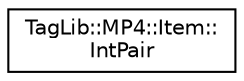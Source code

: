 digraph "Graphical Class Hierarchy"
{
  edge [fontname="Helvetica",fontsize="10",labelfontname="Helvetica",labelfontsize="10"];
  node [fontname="Helvetica",fontsize="10",shape=record];
  rankdir="LR";
  Node1 [label="TagLib::MP4::Item::\lIntPair",height=0.2,width=0.4,color="black", fillcolor="white", style="filled",URL="$struct_tag_lib_1_1_m_p4_1_1_item_1_1_int_pair.html"];
}
